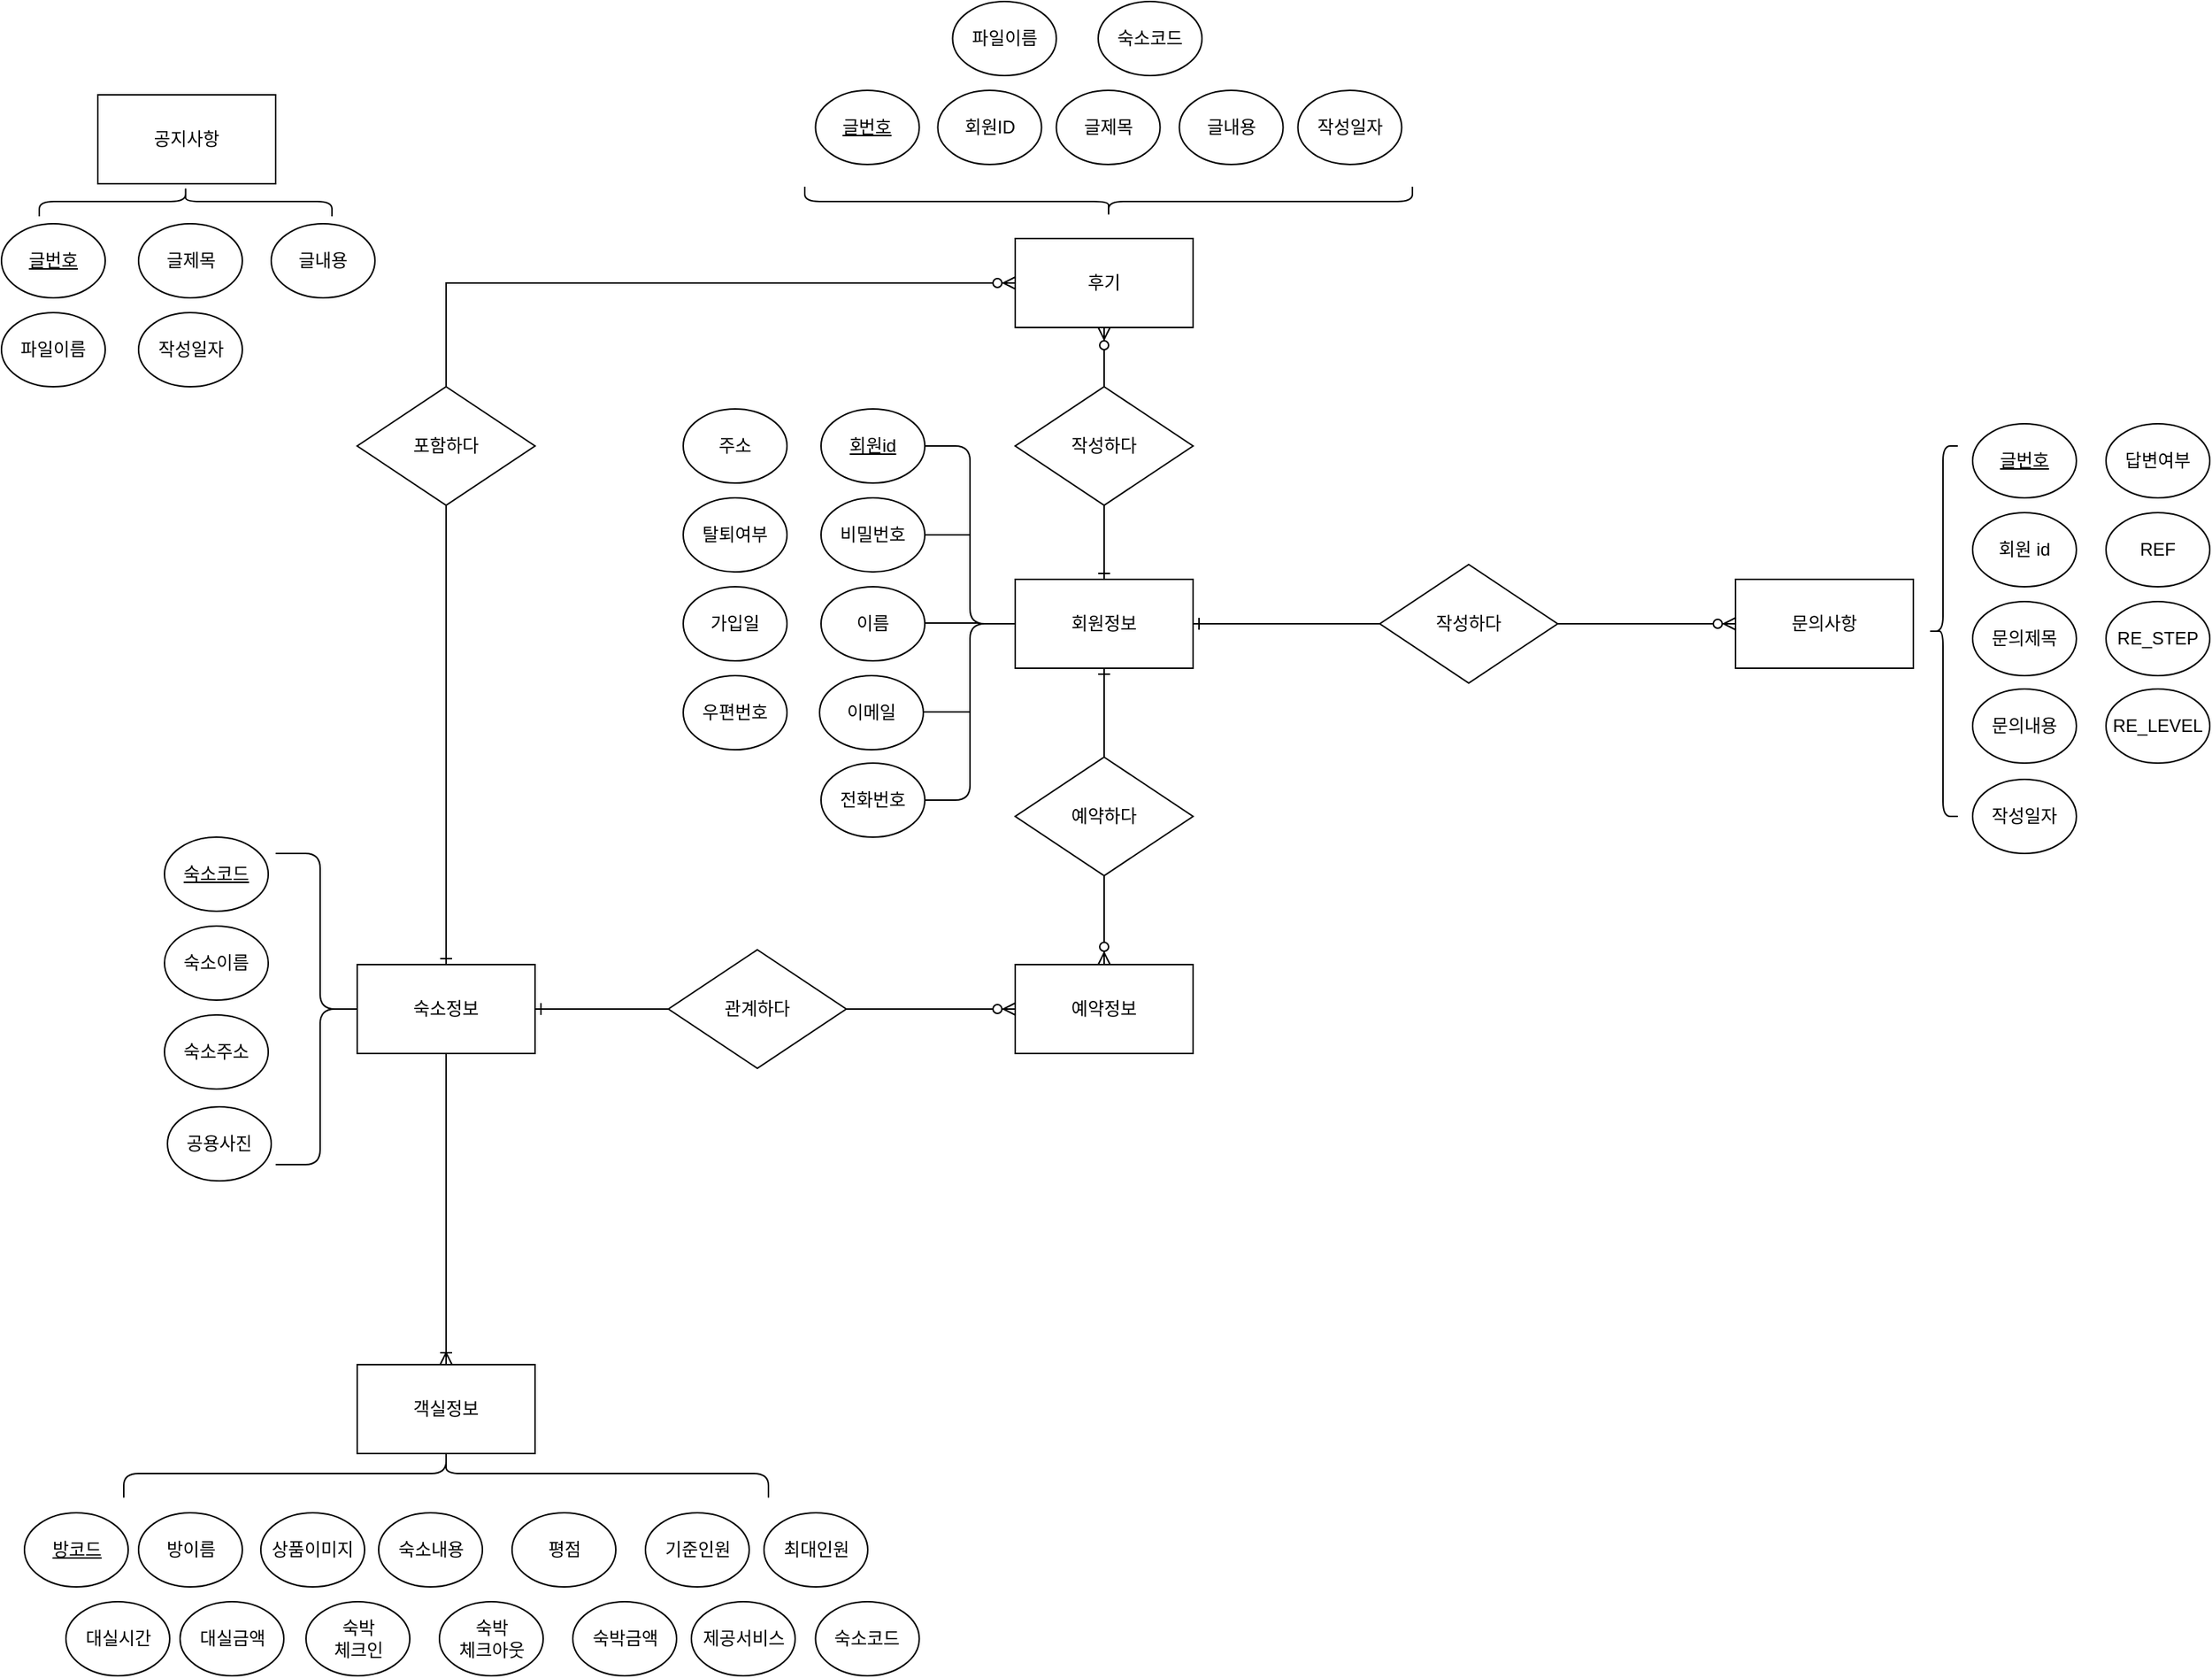 <mxfile version="14.6.9" type="github">
  <diagram id="0EiFzzbxyHH2jEoU4lUf" name="Page-1">
    <mxGraphModel dx="762" dy="1716" grid="1" gridSize="10" guides="1" tooltips="1" connect="1" arrows="1" fold="1" page="1" pageScale="1" pageWidth="827" pageHeight="1169" math="0" shadow="0">
      <root>
        <mxCell id="0" />
        <mxCell id="1" parent="0" />
        <mxCell id="XE4UK99OcYWblGDHAo1M-10" style="edgeStyle=orthogonalEdgeStyle;rounded=0;orthogonalLoop=1;jettySize=auto;html=1;exitX=0.5;exitY=0;exitDx=0;exitDy=0;endArrow=ERzeroToMany;endFill=1;startArrow=ERone;startFill=0;" parent="1" source="XE4UK99OcYWblGDHAo1M-1" target="XE4UK99OcYWblGDHAo1M-5" edge="1">
          <mxGeometry relative="1" as="geometry" />
        </mxCell>
        <mxCell id="XE4UK99OcYWblGDHAo1M-14" style="edgeStyle=orthogonalEdgeStyle;rounded=0;orthogonalLoop=1;jettySize=auto;html=1;exitX=1;exitY=0.5;exitDx=0;exitDy=0;endArrow=ERzeroToMany;endFill=1;startArrow=ERone;startFill=0;entryX=0;entryY=0.5;entryDx=0;entryDy=0;" parent="1" source="XE4UK99OcYWblGDHAo1M-1" target="XE4UK99OcYWblGDHAo1M-2" edge="1">
          <mxGeometry relative="1" as="geometry">
            <mxPoint x="1104" y="160" as="targetPoint" />
          </mxGeometry>
        </mxCell>
        <mxCell id="XE4UK99OcYWblGDHAo1M-15" style="edgeStyle=orthogonalEdgeStyle;rounded=0;orthogonalLoop=1;jettySize=auto;html=1;exitX=0.5;exitY=1;exitDx=0;exitDy=0;startArrow=none;startFill=0;endArrow=ERzeroToMany;endFill=1;" parent="1" source="XE4UK99OcYWblGDHAo1M-22" target="XE4UK99OcYWblGDHAo1M-3" edge="1">
          <mxGeometry relative="1" as="geometry" />
        </mxCell>
        <mxCell id="XE4UK99OcYWblGDHAo1M-1" value="&lt;font style=&quot;vertical-align: inherit&quot;&gt;&lt;font style=&quot;vertical-align: inherit&quot;&gt;회원정보&lt;/font&gt;&lt;/font&gt;" style="rounded=0;whiteSpace=wrap;html=1;" parent="1" vertex="1">
          <mxGeometry x="764" y="130" width="120" height="60" as="geometry" />
        </mxCell>
        <mxCell id="XE4UK99OcYWblGDHAo1M-2" value="문의사항" style="rounded=0;whiteSpace=wrap;html=1;" parent="1" vertex="1">
          <mxGeometry x="1250" y="130" width="120" height="60" as="geometry" />
        </mxCell>
        <mxCell id="XE4UK99OcYWblGDHAo1M-17" style="edgeStyle=orthogonalEdgeStyle;rounded=0;orthogonalLoop=1;jettySize=auto;html=1;exitX=0;exitY=0.5;exitDx=0;exitDy=0;entryX=1;entryY=0.5;entryDx=0;entryDy=0;startArrow=ERzeroToMany;startFill=1;endArrow=ERone;endFill=0;" parent="1" source="XE4UK99OcYWblGDHAo1M-3" target="XE4UK99OcYWblGDHAo1M-4" edge="1">
          <mxGeometry relative="1" as="geometry" />
        </mxCell>
        <mxCell id="XE4UK99OcYWblGDHAo1M-3" value="예약정보" style="rounded=0;whiteSpace=wrap;html=1;" parent="1" vertex="1">
          <mxGeometry x="764" y="390" width="120" height="60" as="geometry" />
        </mxCell>
        <mxCell id="XE4UK99OcYWblGDHAo1M-18" style="edgeStyle=orthogonalEdgeStyle;rounded=0;orthogonalLoop=1;jettySize=auto;html=1;exitX=0.5;exitY=0;exitDx=0;exitDy=0;entryX=0;entryY=0.5;entryDx=0;entryDy=0;startArrow=ERone;startFill=0;endArrow=ERzeroToMany;endFill=1;" parent="1" source="XE4UK99OcYWblGDHAo1M-4" target="XE4UK99OcYWblGDHAo1M-5" edge="1">
          <mxGeometry relative="1" as="geometry" />
        </mxCell>
        <mxCell id="XCxKxmSDBzQ981iEHBtq-4" style="edgeStyle=orthogonalEdgeStyle;rounded=0;orthogonalLoop=1;jettySize=auto;html=1;exitX=0.5;exitY=1;exitDx=0;exitDy=0;endArrow=ERoneToMany;endFill=0;" parent="1" source="XE4UK99OcYWblGDHAo1M-4" target="XCxKxmSDBzQ981iEHBtq-1" edge="1">
          <mxGeometry relative="1" as="geometry" />
        </mxCell>
        <mxCell id="XE4UK99OcYWblGDHAo1M-4" value="숙소정보" style="rounded=0;whiteSpace=wrap;html=1;" parent="1" vertex="1">
          <mxGeometry x="320" y="390" width="120" height="60" as="geometry" />
        </mxCell>
        <mxCell id="XE4UK99OcYWblGDHAo1M-5" value="후기" style="rounded=0;whiteSpace=wrap;html=1;" parent="1" vertex="1">
          <mxGeometry x="764" y="-100" width="120" height="60" as="geometry" />
        </mxCell>
        <mxCell id="XE4UK99OcYWblGDHAo1M-7" value="공지사항" style="rounded=0;whiteSpace=wrap;html=1;" parent="1" vertex="1">
          <mxGeometry x="145" y="-197" width="120" height="60" as="geometry" />
        </mxCell>
        <mxCell id="XE4UK99OcYWblGDHAo1M-20" value="작성하다" style="rhombus;whiteSpace=wrap;html=1;" parent="1" vertex="1">
          <mxGeometry x="764" width="120" height="80" as="geometry" />
        </mxCell>
        <mxCell id="XE4UK99OcYWblGDHAo1M-21" value="작성하다" style="rhombus;whiteSpace=wrap;html=1;" parent="1" vertex="1">
          <mxGeometry x="1010" y="120" width="120" height="80" as="geometry" />
        </mxCell>
        <mxCell id="XE4UK99OcYWblGDHAo1M-22" value="예약하다" style="rhombus;whiteSpace=wrap;html=1;" parent="1" vertex="1">
          <mxGeometry x="764" y="250" width="120" height="80" as="geometry" />
        </mxCell>
        <mxCell id="XE4UK99OcYWblGDHAo1M-23" value="" style="edgeStyle=orthogonalEdgeStyle;rounded=0;orthogonalLoop=1;jettySize=auto;html=1;exitX=0.5;exitY=1;exitDx=0;exitDy=0;startArrow=ERone;startFill=0;endArrow=none;endFill=1;" parent="1" source="XE4UK99OcYWblGDHAo1M-1" target="XE4UK99OcYWblGDHAo1M-22" edge="1">
          <mxGeometry relative="1" as="geometry">
            <mxPoint x="824" y="190" as="sourcePoint" />
            <mxPoint x="824" y="390" as="targetPoint" />
          </mxGeometry>
        </mxCell>
        <mxCell id="XE4UK99OcYWblGDHAo1M-24" value="관계하다" style="rhombus;whiteSpace=wrap;html=1;" parent="1" vertex="1">
          <mxGeometry x="530" y="380" width="120" height="80" as="geometry" />
        </mxCell>
        <mxCell id="XE4UK99OcYWblGDHAo1M-25" value="포함하다" style="rhombus;whiteSpace=wrap;html=1;" parent="1" vertex="1">
          <mxGeometry x="320" width="120" height="80" as="geometry" />
        </mxCell>
        <mxCell id="j0V0Bp7mJgEFoksXROvJ-6" style="edgeStyle=orthogonalEdgeStyle;rounded=0;orthogonalLoop=1;jettySize=auto;html=1;endArrow=none;endFill=0;" parent="1" edge="1">
          <mxGeometry relative="1" as="geometry">
            <mxPoint x="733" y="100" as="targetPoint" />
            <mxPoint x="701" y="100" as="sourcePoint" />
          </mxGeometry>
        </mxCell>
        <mxCell id="XE4UK99OcYWblGDHAo1M-27" value="비밀번호" style="ellipse;whiteSpace=wrap;html=1;" parent="1" vertex="1">
          <mxGeometry x="633" y="75" width="70" height="50" as="geometry" />
        </mxCell>
        <mxCell id="XE4UK99OcYWblGDHAo1M-28" value="이름" style="ellipse;whiteSpace=wrap;html=1;" parent="1" vertex="1">
          <mxGeometry x="633" y="135" width="70" height="50" as="geometry" />
        </mxCell>
        <mxCell id="XE4UK99OcYWblGDHAo1M-29" value="이메일" style="ellipse;whiteSpace=wrap;html=1;" parent="1" vertex="1">
          <mxGeometry x="632" y="195" width="70" height="50" as="geometry" />
        </mxCell>
        <mxCell id="j0V0Bp7mJgEFoksXROvJ-3" style="edgeStyle=orthogonalEdgeStyle;rounded=1;orthogonalLoop=1;jettySize=auto;html=1;exitX=1;exitY=0.5;exitDx=0;exitDy=0;entryX=0;entryY=0.5;entryDx=0;entryDy=0;endArrow=none;endFill=0;" parent="1" source="XE4UK99OcYWblGDHAo1M-30" target="XE4UK99OcYWblGDHAo1M-1" edge="1">
          <mxGeometry relative="1" as="geometry" />
        </mxCell>
        <mxCell id="XE4UK99OcYWblGDHAo1M-30" value="전화번호" style="ellipse;whiteSpace=wrap;html=1;" parent="1" vertex="1">
          <mxGeometry x="633" y="254" width="70" height="50" as="geometry" />
        </mxCell>
        <mxCell id="j0V0Bp7mJgEFoksXROvJ-1" style="edgeStyle=orthogonalEdgeStyle;rounded=1;orthogonalLoop=1;jettySize=auto;html=1;exitX=1;exitY=0.5;exitDx=0;exitDy=0;entryX=0;entryY=0.5;entryDx=0;entryDy=0;endArrow=none;endFill=0;" parent="1" source="XE4UK99OcYWblGDHAo1M-31" target="XE4UK99OcYWblGDHAo1M-1" edge="1">
          <mxGeometry relative="1" as="geometry" />
        </mxCell>
        <mxCell id="XE4UK99OcYWblGDHAo1M-31" value="회원id" style="ellipse;whiteSpace=wrap;html=1;verticalAlign=middle;fontStyle=4" parent="1" vertex="1">
          <mxGeometry x="633" y="15" width="70" height="50" as="geometry" />
        </mxCell>
        <mxCell id="j0V0Bp7mJgEFoksXROvJ-7" style="edgeStyle=orthogonalEdgeStyle;rounded=0;orthogonalLoop=1;jettySize=auto;html=1;endArrow=none;endFill=0;" parent="1" edge="1">
          <mxGeometry relative="1" as="geometry">
            <mxPoint x="740" y="160" as="targetPoint" />
            <mxPoint x="703" y="159.5" as="sourcePoint" />
          </mxGeometry>
        </mxCell>
        <mxCell id="j0V0Bp7mJgEFoksXROvJ-8" style="edgeStyle=orthogonalEdgeStyle;rounded=0;orthogonalLoop=1;jettySize=auto;html=1;endArrow=none;endFill=0;" parent="1" edge="1">
          <mxGeometry relative="1" as="geometry">
            <mxPoint x="734" y="219.5" as="targetPoint" />
            <mxPoint x="702" y="219.5" as="sourcePoint" />
          </mxGeometry>
        </mxCell>
        <mxCell id="j0V0Bp7mJgEFoksXROvJ-10" value="숙박&lt;br&gt;체크아웃" style="ellipse;whiteSpace=wrap;html=1;" parent="1" vertex="1">
          <mxGeometry x="375.5" y="820" width="70" height="50" as="geometry" />
        </mxCell>
        <mxCell id="j0V0Bp7mJgEFoksXROvJ-11" value="숙박&lt;br&gt;체크인" style="ellipse;whiteSpace=wrap;html=1;" parent="1" vertex="1">
          <mxGeometry x="285.5" y="820" width="70" height="50" as="geometry" />
        </mxCell>
        <mxCell id="j0V0Bp7mJgEFoksXROvJ-12" value="대실금액" style="ellipse;whiteSpace=wrap;html=1;" parent="1" vertex="1">
          <mxGeometry x="200.5" y="820" width="70" height="50" as="geometry" />
        </mxCell>
        <mxCell id="j0V0Bp7mJgEFoksXROvJ-13" value="대실시간" style="ellipse;whiteSpace=wrap;html=1;" parent="1" vertex="1">
          <mxGeometry x="123.5" y="820" width="70" height="50" as="geometry" />
        </mxCell>
        <mxCell id="j0V0Bp7mJgEFoksXROvJ-14" value="제공서비스" style="ellipse;whiteSpace=wrap;html=1;" parent="1" vertex="1">
          <mxGeometry x="545.5" y="820" width="70" height="50" as="geometry" />
        </mxCell>
        <mxCell id="j0V0Bp7mJgEFoksXROvJ-15" value="숙소내용" style="ellipse;whiteSpace=wrap;html=1;" parent="1" vertex="1">
          <mxGeometry x="334.5" y="760" width="70" height="50" as="geometry" />
        </mxCell>
        <mxCell id="j0V0Bp7mJgEFoksXROvJ-16" value="숙소주소" style="ellipse;whiteSpace=wrap;html=1;" parent="1" vertex="1">
          <mxGeometry x="190" y="424" width="70" height="50" as="geometry" />
        </mxCell>
        <mxCell id="j0V0Bp7mJgEFoksXROvJ-17" value="숙소이름" style="ellipse;whiteSpace=wrap;html=1;" parent="1" vertex="1">
          <mxGeometry x="190" y="364" width="70" height="50" as="geometry" />
        </mxCell>
        <mxCell id="j0V0Bp7mJgEFoksXROvJ-18" value="숙소코드" style="ellipse;whiteSpace=wrap;html=1;fontStyle=4" parent="1" vertex="1">
          <mxGeometry x="190" y="304" width="70" height="50" as="geometry" />
        </mxCell>
        <mxCell id="j0V0Bp7mJgEFoksXROvJ-19" value="숙박금액" style="ellipse;whiteSpace=wrap;html=1;" parent="1" vertex="1">
          <mxGeometry x="465.5" y="820" width="70" height="50" as="geometry" />
        </mxCell>
        <mxCell id="j0V0Bp7mJgEFoksXROvJ-20" value="최대인원" style="ellipse;whiteSpace=wrap;html=1;" parent="1" vertex="1">
          <mxGeometry x="594.5" y="760" width="70" height="50" as="geometry" />
        </mxCell>
        <mxCell id="j0V0Bp7mJgEFoksXROvJ-21" value="기준인원" style="ellipse;whiteSpace=wrap;html=1;" parent="1" vertex="1">
          <mxGeometry x="514.5" y="760" width="70" height="50" as="geometry" />
        </mxCell>
        <mxCell id="j0V0Bp7mJgEFoksXROvJ-23" value="&lt;u&gt;방코드&lt;/u&gt;" style="ellipse;whiteSpace=wrap;html=1;" parent="1" vertex="1">
          <mxGeometry x="95.5" y="760" width="70" height="50" as="geometry" />
        </mxCell>
        <mxCell id="j0V0Bp7mJgEFoksXROvJ-24" value="상품이미지" style="ellipse;whiteSpace=wrap;html=1;" parent="1" vertex="1">
          <mxGeometry x="255" y="760" width="70" height="50" as="geometry" />
        </mxCell>
        <mxCell id="j0V0Bp7mJgEFoksXROvJ-25" style="edgeStyle=orthogonalEdgeStyle;rounded=0;orthogonalLoop=1;jettySize=auto;html=1;exitX=0.5;exitY=1;exitDx=0;exitDy=0;endArrow=none;endFill=0;" parent="1" source="j0V0Bp7mJgEFoksXROvJ-23" target="j0V0Bp7mJgEFoksXROvJ-23" edge="1">
          <mxGeometry relative="1" as="geometry" />
        </mxCell>
        <mxCell id="j0V0Bp7mJgEFoksXROvJ-26" value="평점" style="ellipse;whiteSpace=wrap;html=1;" parent="1" vertex="1">
          <mxGeometry x="424.5" y="760" width="70" height="50" as="geometry" />
        </mxCell>
        <mxCell id="j0V0Bp7mJgEFoksXROvJ-27" value="" style="shape=curlyBracket;whiteSpace=wrap;html=1;rounded=1;flipH=1;" parent="1" vertex="1">
          <mxGeometry x="265" y="315" width="60" height="210" as="geometry" />
        </mxCell>
        <mxCell id="XCxKxmSDBzQ981iEHBtq-1" value="객실정보" style="rounded=0;whiteSpace=wrap;html=1;" parent="1" vertex="1">
          <mxGeometry x="320" y="660" width="120" height="60" as="geometry" />
        </mxCell>
        <mxCell id="XCxKxmSDBzQ981iEHBtq-2" value="공용사진" style="ellipse;whiteSpace=wrap;html=1;" parent="1" vertex="1">
          <mxGeometry x="192" y="486" width="70" height="50" as="geometry" />
        </mxCell>
        <mxCell id="XCxKxmSDBzQ981iEHBtq-6" value="" style="shape=curlyBracket;whiteSpace=wrap;html=1;rounded=1;flipH=1;rotation=-90;size=0.5;" parent="1" vertex="1">
          <mxGeometry x="363.75" y="516" width="32.5" height="435" as="geometry" />
        </mxCell>
        <mxCell id="XCxKxmSDBzQ981iEHBtq-8" value="방이름" style="ellipse;whiteSpace=wrap;html=1;" parent="1" vertex="1">
          <mxGeometry x="172.5" y="760" width="70" height="50" as="geometry" />
        </mxCell>
        <mxCell id="XCxKxmSDBzQ981iEHBtq-10" value="글번호" style="ellipse;whiteSpace=wrap;html=1;verticalAlign=middle;fontStyle=4" parent="1" vertex="1">
          <mxGeometry x="629.25" y="-200" width="70" height="50" as="geometry" />
        </mxCell>
        <mxCell id="XCxKxmSDBzQ981iEHBtq-18" value="회원ID" style="ellipse;whiteSpace=wrap;html=1;" parent="1" vertex="1">
          <mxGeometry x="711.75" y="-200" width="70" height="50" as="geometry" />
        </mxCell>
        <mxCell id="XCxKxmSDBzQ981iEHBtq-20" value="작성일자" style="ellipse;whiteSpace=wrap;html=1;" parent="1" vertex="1">
          <mxGeometry x="954.75" y="-200" width="70" height="50" as="geometry" />
        </mxCell>
        <mxCell id="XCxKxmSDBzQ981iEHBtq-21" value="숙소코드" style="ellipse;whiteSpace=wrap;html=1;" parent="1" vertex="1">
          <mxGeometry x="820" y="-260" width="70" height="50" as="geometry" />
        </mxCell>
        <mxCell id="XCxKxmSDBzQ981iEHBtq-22" value="글제목" style="ellipse;whiteSpace=wrap;html=1;" parent="1" vertex="1">
          <mxGeometry x="791.75" y="-200" width="70" height="50" as="geometry" />
        </mxCell>
        <mxCell id="XCxKxmSDBzQ981iEHBtq-24" value="글내용" style="ellipse;whiteSpace=wrap;html=1;" parent="1" vertex="1">
          <mxGeometry x="874.75" y="-200" width="70" height="50" as="geometry" />
        </mxCell>
        <mxCell id="N8L3zCY1wMdj2t2Cqg0a-1" value="주소" style="ellipse;whiteSpace=wrap;html=1;" vertex="1" parent="1">
          <mxGeometry x="540" y="15" width="70" height="50" as="geometry" />
        </mxCell>
        <mxCell id="N8L3zCY1wMdj2t2Cqg0a-2" value="탈퇴여부" style="ellipse;whiteSpace=wrap;html=1;" vertex="1" parent="1">
          <mxGeometry x="540" y="75" width="70" height="50" as="geometry" />
        </mxCell>
        <mxCell id="N8L3zCY1wMdj2t2Cqg0a-3" value="가입일" style="ellipse;whiteSpace=wrap;html=1;" vertex="1" parent="1">
          <mxGeometry x="540" y="135" width="70" height="50" as="geometry" />
        </mxCell>
        <mxCell id="N8L3zCY1wMdj2t2Cqg0a-4" value="우편번호" style="ellipse;whiteSpace=wrap;html=1;" vertex="1" parent="1">
          <mxGeometry x="540" y="195" width="70" height="50" as="geometry" />
        </mxCell>
        <mxCell id="N8L3zCY1wMdj2t2Cqg0a-6" value="파일이름" style="ellipse;whiteSpace=wrap;html=1;" vertex="1" parent="1">
          <mxGeometry x="721.75" y="-260" width="70" height="50" as="geometry" />
        </mxCell>
        <mxCell id="N8L3zCY1wMdj2t2Cqg0a-9" value="" style="shape=curlyBracket;whiteSpace=wrap;html=1;rounded=1;flipH=1;rotation=90;" vertex="1" parent="1">
          <mxGeometry x="817" y="-330" width="20" height="410" as="geometry" />
        </mxCell>
        <mxCell id="N8L3zCY1wMdj2t2Cqg0a-10" value="회원 id" style="ellipse;whiteSpace=wrap;html=1;" vertex="1" parent="1">
          <mxGeometry x="1410" y="85" width="70" height="50" as="geometry" />
        </mxCell>
        <mxCell id="N8L3zCY1wMdj2t2Cqg0a-11" value="&lt;u&gt;글번호&lt;/u&gt;" style="ellipse;whiteSpace=wrap;html=1;" vertex="1" parent="1">
          <mxGeometry x="1410" y="25" width="70" height="50" as="geometry" />
        </mxCell>
        <mxCell id="N8L3zCY1wMdj2t2Cqg0a-14" value="문의제목" style="ellipse;whiteSpace=wrap;html=1;" vertex="1" parent="1">
          <mxGeometry x="1410" y="145" width="70" height="50" as="geometry" />
        </mxCell>
        <mxCell id="N8L3zCY1wMdj2t2Cqg0a-15" value="답변여부" style="ellipse;whiteSpace=wrap;html=1;" vertex="1" parent="1">
          <mxGeometry x="1500" y="25" width="70" height="50" as="geometry" />
        </mxCell>
        <mxCell id="N8L3zCY1wMdj2t2Cqg0a-16" value="작성일자" style="ellipse;whiteSpace=wrap;html=1;" vertex="1" parent="1">
          <mxGeometry x="1410" y="265" width="70" height="50" as="geometry" />
        </mxCell>
        <mxCell id="N8L3zCY1wMdj2t2Cqg0a-17" value="문의내용" style="ellipse;whiteSpace=wrap;html=1;" vertex="1" parent="1">
          <mxGeometry x="1410" y="204" width="70" height="50" as="geometry" />
        </mxCell>
        <mxCell id="N8L3zCY1wMdj2t2Cqg0a-18" value="REF" style="ellipse;whiteSpace=wrap;html=1;" vertex="1" parent="1">
          <mxGeometry x="1500" y="85" width="70" height="50" as="geometry" />
        </mxCell>
        <mxCell id="N8L3zCY1wMdj2t2Cqg0a-19" value="RE_STEP" style="ellipse;whiteSpace=wrap;html=1;" vertex="1" parent="1">
          <mxGeometry x="1500" y="145" width="70" height="50" as="geometry" />
        </mxCell>
        <mxCell id="N8L3zCY1wMdj2t2Cqg0a-20" value="RE_LEVEL" style="ellipse;whiteSpace=wrap;html=1;" vertex="1" parent="1">
          <mxGeometry x="1500" y="204" width="70" height="50" as="geometry" />
        </mxCell>
        <mxCell id="N8L3zCY1wMdj2t2Cqg0a-21" value="" style="shape=curlyBracket;whiteSpace=wrap;html=1;rounded=1;" vertex="1" parent="1">
          <mxGeometry x="1380" y="40" width="20" height="250" as="geometry" />
        </mxCell>
        <mxCell id="N8L3zCY1wMdj2t2Cqg0a-22" value="숙소코드" style="ellipse;whiteSpace=wrap;html=1;fontStyle=0" vertex="1" parent="1">
          <mxGeometry x="629.25" y="820" width="70" height="50" as="geometry" />
        </mxCell>
        <mxCell id="N8L3zCY1wMdj2t2Cqg0a-23" value="글번호" style="ellipse;whiteSpace=wrap;html=1;verticalAlign=middle;fontStyle=4" vertex="1" parent="1">
          <mxGeometry x="80" y="-110" width="70" height="50" as="geometry" />
        </mxCell>
        <mxCell id="N8L3zCY1wMdj2t2Cqg0a-24" value="작성일자" style="ellipse;whiteSpace=wrap;html=1;" vertex="1" parent="1">
          <mxGeometry x="172.5" y="-50" width="70" height="50" as="geometry" />
        </mxCell>
        <mxCell id="N8L3zCY1wMdj2t2Cqg0a-25" value="글제목" style="ellipse;whiteSpace=wrap;html=1;" vertex="1" parent="1">
          <mxGeometry x="172.5" y="-110" width="70" height="50" as="geometry" />
        </mxCell>
        <mxCell id="N8L3zCY1wMdj2t2Cqg0a-26" value="글내용" style="ellipse;whiteSpace=wrap;html=1;" vertex="1" parent="1">
          <mxGeometry x="262" y="-110" width="70" height="50" as="geometry" />
        </mxCell>
        <mxCell id="N8L3zCY1wMdj2t2Cqg0a-27" value="파일이름" style="ellipse;whiteSpace=wrap;html=1;" vertex="1" parent="1">
          <mxGeometry x="80" y="-50" width="70" height="50" as="geometry" />
        </mxCell>
        <mxCell id="N8L3zCY1wMdj2t2Cqg0a-28" value="" style="shape=curlyBracket;whiteSpace=wrap;html=1;rounded=1;flipH=1;rotation=-90;" vertex="1" parent="1">
          <mxGeometry x="194.25" y="-223.75" width="20" height="197.5" as="geometry" />
        </mxCell>
      </root>
    </mxGraphModel>
  </diagram>
</mxfile>
